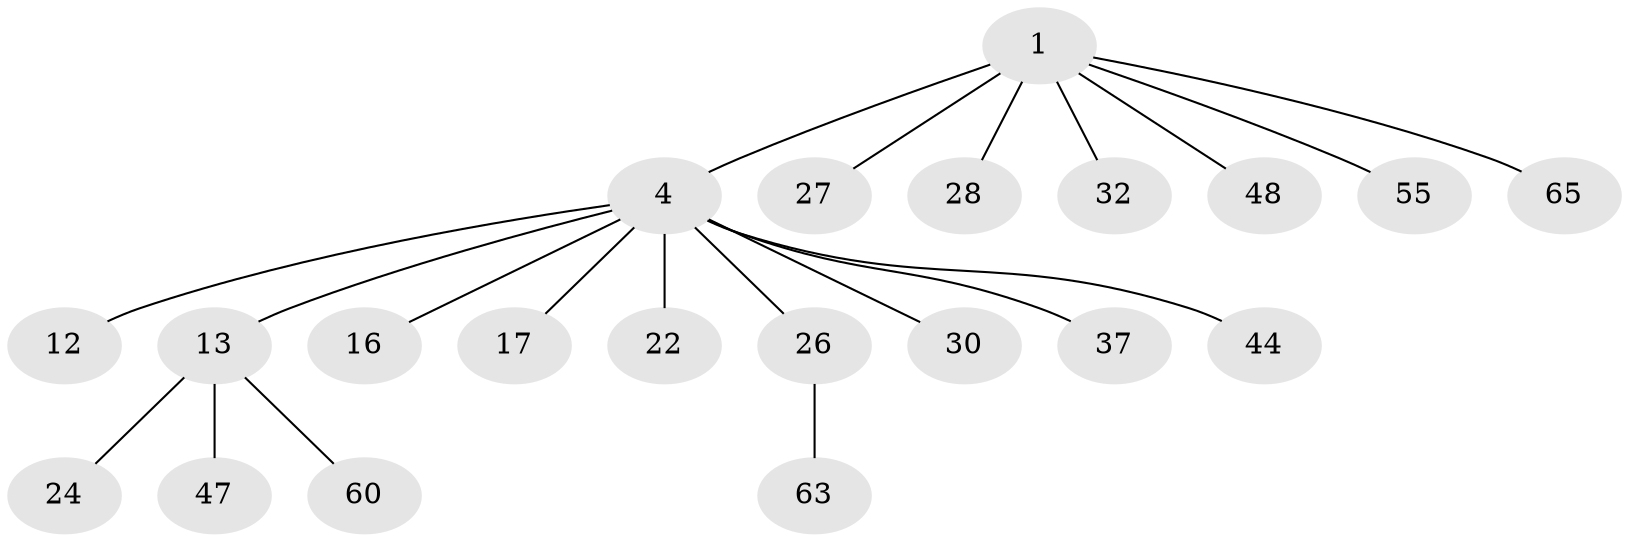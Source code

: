 // original degree distribution, {5: 0.043478260869565216, 3: 0.10144927536231885, 4: 0.11594202898550725, 1: 0.463768115942029, 2: 0.2753623188405797}
// Generated by graph-tools (version 1.1) at 2025/16/03/04/25 18:16:48]
// undirected, 21 vertices, 20 edges
graph export_dot {
graph [start="1"]
  node [color=gray90,style=filled];
  1 [super="+2+5+19+3+45"];
  4 [super="+7+9+6"];
  12 [super="+33+53+14"];
  13 [super="+15"];
  16;
  17 [super="+67"];
  22 [super="+51"];
  24 [super="+36"];
  26 [super="+34"];
  27 [super="+56"];
  28 [super="+68"];
  30 [super="+64+49+38+61"];
  32 [super="+42"];
  37;
  44 [super="+54"];
  47;
  48;
  55;
  60;
  63;
  65 [super="+69"];
  1 -- 27;
  1 -- 4 [weight=2];
  1 -- 32;
  1 -- 65;
  1 -- 48;
  1 -- 28;
  1 -- 55;
  4 -- 12;
  4 -- 37;
  4 -- 22;
  4 -- 30;
  4 -- 16;
  4 -- 17;
  4 -- 26;
  4 -- 44;
  4 -- 13;
  13 -- 24;
  13 -- 60;
  13 -- 47;
  26 -- 63;
}
